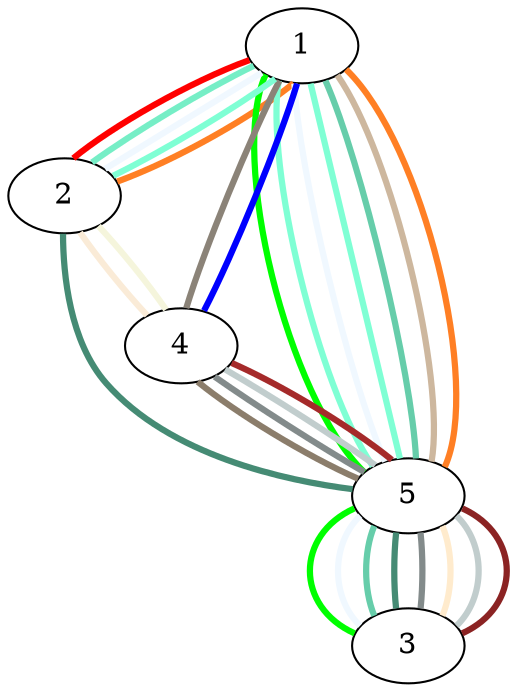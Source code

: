 graph { 
        1 -- 2 [color=red,penwidth=3.0];
        1-- 5 -- 3 [color=green,penwidth=3.0]; 
        1-- 4 [color=antiquewhite4,penwidth=3.0];
        1 -- 5 [color=aquamarine,penwidth=3.0]; 
        2 -- 1 [color=aquamarine2,penwidth=3.0]; 
                2 -- 1--5--3 [color=aliceblue,penwidth=3.0];
                2 -- 4 [color=antiquewhite,penwidth=3.0];
                2 -- 1--5 [color=aquamarine1,penwidth=3.0];
                3 -- 5--1 [color=aquamarine3,penwidth=3.0];
            3 -- 5--2 [color=aquamarine4,penwidth=3.0];
                3 -- 5--4 [color=azure4,penwidth=3.0] ;
                3 -- 5 [color=blanchedalmond,penwidth=3.0];
                4 -- 1 [color=blue,penwidth=3.0];
                4 -- 2 [color=beige,penwidth=3.0];
                4 -- 5 [color=bisque4,penwidth=3.0];
                4 -- 5-- 3 [color=azure3,penwidth=3.0];
                5 -- 4 [color=brown,penwidth=3.0];
                5 -- 3 [color=brown4,penwidth=3.0];
                5 -- 1[color=bisque3,penwidth=3.0] ;
                5 -- 1 -- 2 [color=chocolate1,penwidth=3.0];
                }
